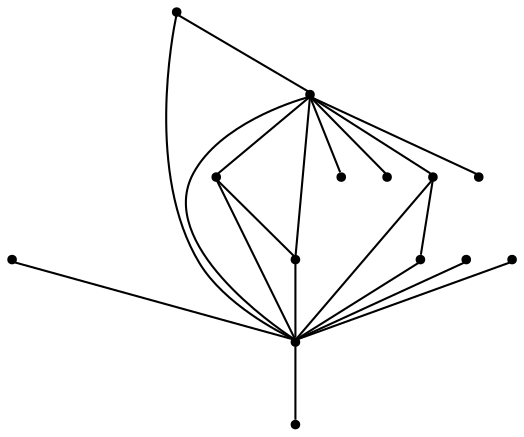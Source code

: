 graph {
  node [shape=point,comment="{\"directed\":false,\"doi\":\"10.1007/978-3-642-11805-0_10\",\"figure\":\"1 (1)\"}"]

  v0 [pos="1112.5147717852924,992.1165781888095"]
  v1 [pos="899.8566481568092,912.7127018321645"]
  v2 [pos="1098.0040307155875,754.9053992531517"]
  v3 [pos="1001.0569217859312,810.5505883650346"]
  v4 [pos="1048.467189052493,954.9781265258789"]
  v5 [pos="968.032355375068,828.1819796475497"]
  v6 [pos="897.8551775998848,715.6410705566407"]
  v7 [pos="897.8551775998847,657.8700680125844"]
  v8 [pos="846.1917615402576,838.4357349048962"]
  v9 [pos="813.1671951293945,819.9289974559438"]
  v10 [pos="899.8566481568092,1004.4961468783291"]
  v11 [pos="668.6847628127697,1002.4953738125887"]
  v12 [pos="732.7323932647705,965.356858548251"]
  v13 [pos="879.2163120447202,857.0674491188743"]

  v0 -- v1 [id="-1",pos="1112.5147717852924,992.1165781888095 899.8566481568092,912.7127018321645 899.8566481568092,912.7127018321645 899.8566481568092,912.7127018321645"]
  v11 -- v1 [id="-2",pos="668.6847628127697,1002.4953738125887 899.8566481568092,912.7127018321645 899.8566481568092,912.7127018321645 899.8566481568092,912.7127018321645"]
  v9 -- v1 [id="-3",pos="813.1671951293945,819.9289974559438 899.8566481568092,912.7127018321645 899.8566481568092,912.7127018321645 899.8566481568092,912.7127018321645"]
  v13 -- v1 [id="-4",pos="879.2163120447202,857.0674491188743 899.8566481568092,912.7127018321645 899.8566481568092,912.7127018321645 899.8566481568092,912.7127018321645"]
  v13 -- v6 [id="-5",pos="879.2163120447202,857.0674491188743 897.8551775998848,715.6410705566407 897.8551775998848,715.6410705566407 897.8551775998848,715.6410705566407"]
  v6 -- v12 [id="-6",pos="897.8551775998848,715.6410705566407 732.7323932647705,965.356858548251 732.7323932647705,965.356858548251 732.7323932647705,965.356858548251"]
  v6 -- v9 [id="-7",pos="897.8551775998848,715.6410705566407 813.1671951293945,819.9289974559438 813.1671951293945,819.9289974559438 813.1671951293945,819.9289974559438"]
  v9 -- v11 [id="-8",pos="813.1671951293945,819.9289974559438 668.6847628127697,1002.4953738125887 668.6847628127697,1002.4953738125887 668.6847628127697,1002.4953738125887"]
  v1 -- v10 [id="-9",pos="899.8566481568092,912.7127018321645 899.8566481568092,1004.4961468783291 899.8566481568092,1004.4961468783291 899.8566481568092,1004.4961468783291"]
  v6 -- v1 [id="-10",pos="897.8551775998848,715.6410705566407 899.8566481568092,912.7127018321645 899.8566481568092,912.7127018321645 899.8566481568092,912.7127018321645"]
  v6 -- v8 [id="-12",pos="897.8551775998848,715.6410705566407 846.1917615402576,838.4357349048962 846.1917615402576,838.4357349048962 846.1917615402576,838.4357349048962"]
  v6 -- v3 [id="-13",pos="897.8551775998848,715.6410705566407 1001.0569217859312,810.5505883650346 1001.0569217859312,810.5505883650346 1001.0569217859312,810.5505883650346"]
  v6 -- v2 [id="-14",pos="897.8551775998848,715.6410705566407 1098.0040307155875,754.9053992531517 1098.0040307155875,754.9053992531517 1098.0040307155875,754.9053992531517"]
  v6 -- v7 [id="-15",pos="897.8551775998848,715.6410705566407 897.8551775998847,657.8700680125844 897.8551775998847,657.8700680125844 897.8551775998847,657.8700680125844"]
  v5 -- v1 [id="-16",pos="968.032355375068,828.1819796475497 899.8566481568092,912.7127018321645 899.8566481568092,912.7127018321645 899.8566481568092,912.7127018321645"]
  v3 -- v1 [id="-17",pos="1001.0569217859312,810.5505883650346 899.8566481568092,912.7127018321645 899.8566481568092,912.7127018321645 899.8566481568092,912.7127018321645"]
  v4 -- v1 [id="-18",pos="1048.467189052493,954.9781265258789 899.8566481568092,912.7127018321645 899.8566481568092,912.7127018321645 899.8566481568092,912.7127018321645"]
  v2 -- v1 [id="-19",pos="1098.0040307155875,754.9053992531517 899.8566481568092,912.7127018321645 899.8566481568092,912.7127018321645 899.8566481568092,912.7127018321645"]
  v2 -- v3 [id="-20",pos="1098.0040307155875,754.9053992531517 1001.0569217859312,810.5505883650346 1001.0569217859312,810.5505883650346 1001.0569217859312,810.5505883650346"]
}